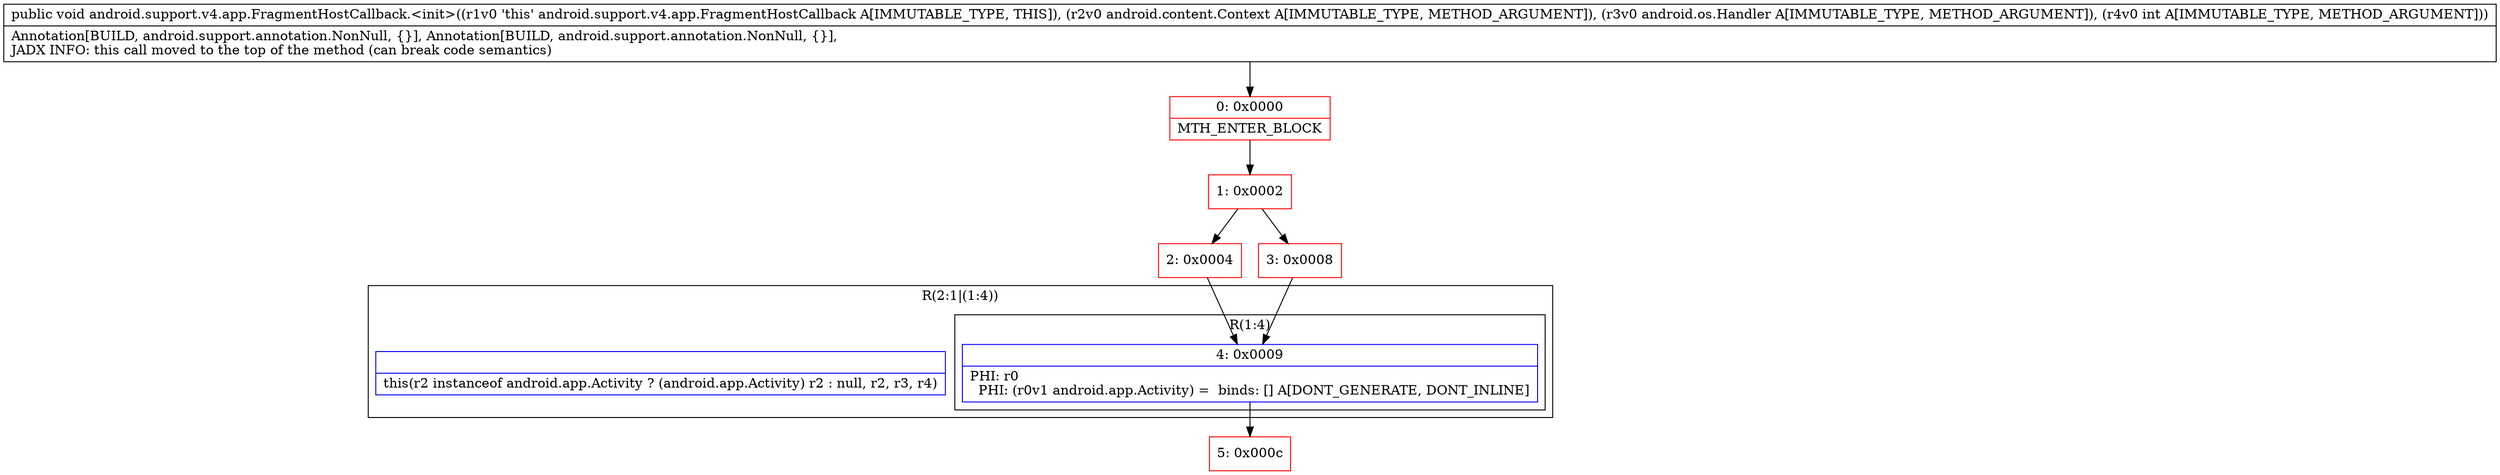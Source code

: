 digraph "CFG forandroid.support.v4.app.FragmentHostCallback.\<init\>(Landroid\/content\/Context;Landroid\/os\/Handler;I)V" {
subgraph cluster_Region_1753986360 {
label = "R(2:1|(1:4))";
node [shape=record,color=blue];
Node_InsnContainer_366819840 [shape=record,label="{|this(r2 instanceof android.app.Activity ? (android.app.Activity) r2 : null, r2, r3, r4)\l}"];
subgraph cluster_Region_1782428276 {
label = "R(1:4)";
node [shape=record,color=blue];
Node_4 [shape=record,label="{4\:\ 0x0009|PHI: r0 \l  PHI: (r0v1 android.app.Activity) =  binds: [] A[DONT_GENERATE, DONT_INLINE]\l}"];
}
}
Node_0 [shape=record,color=red,label="{0\:\ 0x0000|MTH_ENTER_BLOCK\l}"];
Node_1 [shape=record,color=red,label="{1\:\ 0x0002}"];
Node_2 [shape=record,color=red,label="{2\:\ 0x0004}"];
Node_3 [shape=record,color=red,label="{3\:\ 0x0008}"];
Node_5 [shape=record,color=red,label="{5\:\ 0x000c}"];
MethodNode[shape=record,label="{public void android.support.v4.app.FragmentHostCallback.\<init\>((r1v0 'this' android.support.v4.app.FragmentHostCallback A[IMMUTABLE_TYPE, THIS]), (r2v0 android.content.Context A[IMMUTABLE_TYPE, METHOD_ARGUMENT]), (r3v0 android.os.Handler A[IMMUTABLE_TYPE, METHOD_ARGUMENT]), (r4v0 int A[IMMUTABLE_TYPE, METHOD_ARGUMENT]))  | Annotation[BUILD, android.support.annotation.NonNull, \{\}], Annotation[BUILD, android.support.annotation.NonNull, \{\}], \lJADX INFO: this call moved to the top of the method (can break code semantics)\l}"];
MethodNode -> Node_0;
Node_4 -> Node_5;
Node_0 -> Node_1;
Node_1 -> Node_2;
Node_1 -> Node_3;
Node_2 -> Node_4;
Node_3 -> Node_4;
}

